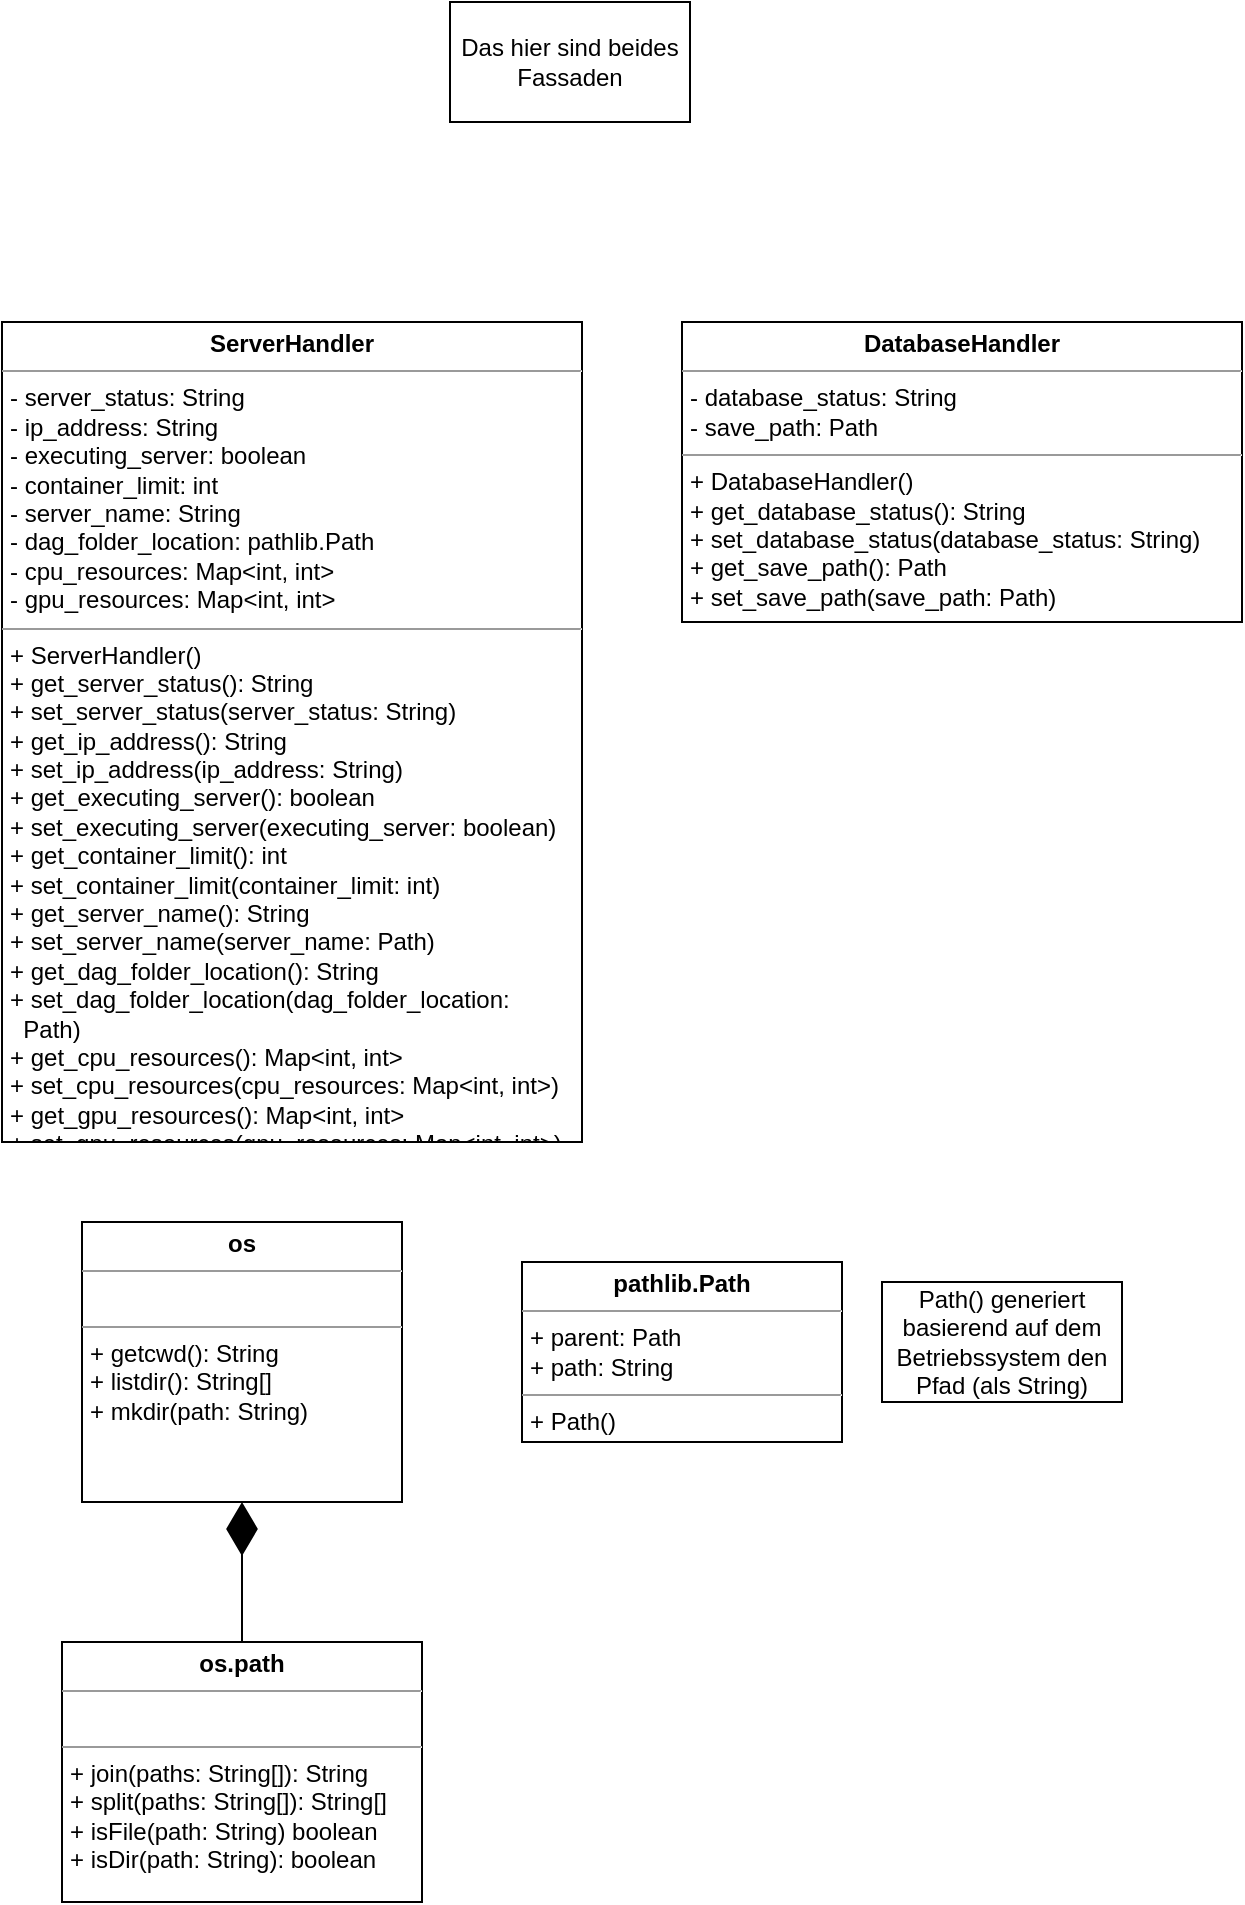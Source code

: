 <mxfile version="15.8.7" type="device"><diagram id="C5RBs43oDa-KdzZeNtuy" name="Page-1"><mxGraphModel dx="652" dy="500" grid="1" gridSize="10" guides="1" tooltips="1" connect="1" arrows="1" fold="1" page="1" pageScale="1" pageWidth="827" pageHeight="1169" math="0" shadow="0"><root><mxCell id="WIyWlLk6GJQsqaUBKTNV-0"/><mxCell id="WIyWlLk6GJQsqaUBKTNV-1" parent="WIyWlLk6GJQsqaUBKTNV-0"/><mxCell id="eIQceNs1QsFLlda-77z3-5" value="&lt;p style=&quot;margin: 0px ; margin-top: 4px ; text-align: center&quot;&gt;&lt;b&gt;ServerHandler&lt;/b&gt;&lt;/p&gt;&lt;hr size=&quot;1&quot;&gt;&lt;p style=&quot;margin: 0px ; margin-left: 4px&quot;&gt;- server_status: String&lt;/p&gt;&lt;p style=&quot;margin: 0px ; margin-left: 4px&quot;&gt;- ip_address: String&lt;/p&gt;&lt;p style=&quot;margin: 0px ; margin-left: 4px&quot;&gt;- executing_server: boolean&lt;/p&gt;&lt;p style=&quot;margin: 0px ; margin-left: 4px&quot;&gt;- container_limit: int&lt;/p&gt;&lt;p style=&quot;margin: 0px ; margin-left: 4px&quot;&gt;- server_name: String&lt;/p&gt;&lt;p style=&quot;margin: 0px ; margin-left: 4px&quot;&gt;- dag_folder_location: pathlib.Path&lt;/p&gt;&lt;p style=&quot;margin: 0px ; margin-left: 4px&quot;&gt;- cpu_resources: Map&amp;lt;int, int&amp;gt;&lt;/p&gt;&lt;p style=&quot;margin: 0px ; margin-left: 4px&quot;&gt;- gpu_resources: Map&amp;lt;int, int&amp;gt;&lt;/p&gt;&lt;hr size=&quot;1&quot;&gt;&lt;p style=&quot;margin: 0px ; margin-left: 4px&quot;&gt;+ ServerHandler()&lt;/p&gt;&lt;p style=&quot;margin: 0px ; margin-left: 4px&quot;&gt;+ get_server_status(): String&lt;/p&gt;&lt;p style=&quot;margin: 0px ; margin-left: 4px&quot;&gt;+ set_server_status(server_status: String)&lt;br&gt;&lt;/p&gt;&lt;p style=&quot;margin: 0px ; margin-left: 4px&quot;&gt;+ get_ip_address(): String&lt;/p&gt;&lt;p style=&quot;margin: 0px ; margin-left: 4px&quot;&gt;+ set_ip_address(ip_address: String)&lt;/p&gt;&lt;p style=&quot;margin: 0px ; margin-left: 4px&quot;&gt;+ get_executing_server(): boolean&lt;/p&gt;&lt;p style=&quot;margin: 0px ; margin-left: 4px&quot;&gt;+ set_executing_server(executing_server: boolean)&lt;/p&gt;&lt;p style=&quot;margin: 0px ; margin-left: 4px&quot;&gt;+ get_container_limit(): int&lt;/p&gt;&lt;p style=&quot;margin: 0px ; margin-left: 4px&quot;&gt;+ set_container_limit(container_limit: int)&lt;/p&gt;&lt;p style=&quot;margin: 0px ; margin-left: 4px&quot;&gt;+ get_server_name(): String&lt;/p&gt;&lt;p style=&quot;margin: 0px ; margin-left: 4px&quot;&gt;+ set_server_name(server_name: Path)&lt;/p&gt;&lt;p style=&quot;margin: 0px ; margin-left: 4px&quot;&gt;+ get_dag_folder_location(): String&lt;/p&gt;&lt;p style=&quot;margin: 0px ; margin-left: 4px&quot;&gt;+ set_dag_folder_location(dag_folder_location:&amp;nbsp;&lt;/p&gt;&lt;p style=&quot;margin: 0px ; margin-left: 4px&quot;&gt;&lt;span style=&quot;white-space: pre&quot;&gt;&amp;nbsp; &lt;/span&gt;Path)&lt;/p&gt;&lt;p style=&quot;margin: 0px ; margin-left: 4px&quot;&gt;+ get_cpu_resources(): Map&amp;lt;int, int&amp;gt;&lt;/p&gt;&lt;p style=&quot;margin: 0px ; margin-left: 4px&quot;&gt;+ set_cpu_resources(cpu_resources: Map&amp;lt;int, int&amp;gt;)&lt;/p&gt;&lt;p style=&quot;margin: 0px ; margin-left: 4px&quot;&gt;+ get_gpu_resources(): Map&amp;lt;int, int&amp;gt;&lt;/p&gt;&lt;p style=&quot;margin: 0px ; margin-left: 4px&quot;&gt;+ set_gpu_resources(gpu_resources: Map&amp;lt;int, int&amp;gt;)&lt;/p&gt;&lt;p style=&quot;margin: 0px ; margin-left: 4px&quot;&gt;&lt;br&gt;&lt;/p&gt;" style="verticalAlign=top;align=left;overflow=fill;fontSize=12;fontFamily=Helvetica;html=1;" parent="WIyWlLk6GJQsqaUBKTNV-1" vertex="1"><mxGeometry x="130" y="180" width="290" height="410" as="geometry"/></mxCell><mxCell id="eIQceNs1QsFLlda-77z3-6" value="&lt;p style=&quot;margin: 0px ; margin-top: 4px ; text-align: center&quot;&gt;&lt;b&gt;DatabaseHandler&lt;/b&gt;&lt;/p&gt;&lt;hr size=&quot;1&quot;&gt;&lt;p style=&quot;margin: 0px ; margin-left: 4px&quot;&gt;- database_status: String&lt;/p&gt;&lt;p style=&quot;margin: 0px ; margin-left: 4px&quot;&gt;- save_path: Path&lt;/p&gt;&lt;hr size=&quot;1&quot;&gt;&lt;p style=&quot;margin: 0px ; margin-left: 4px&quot;&gt;+ DatabaseHandler()&lt;/p&gt;&lt;p style=&quot;margin: 0px ; margin-left: 4px&quot;&gt;+ get_database_status(): String&lt;/p&gt;&lt;p style=&quot;margin: 0px ; margin-left: 4px&quot;&gt;+ set_database_status(database_status: String)&lt;/p&gt;&lt;p style=&quot;margin: 0px ; margin-left: 4px&quot;&gt;+ get_save_path(): Path&lt;/p&gt;&lt;p style=&quot;margin: 0px ; margin-left: 4px&quot;&gt;+ set_save_path(save_path: Path)&lt;/p&gt;&lt;p style=&quot;margin: 0px ; margin-left: 4px&quot;&gt;&lt;br&gt;&lt;/p&gt;" style="verticalAlign=top;align=left;overflow=fill;fontSize=12;fontFamily=Helvetica;html=1;" parent="WIyWlLk6GJQsqaUBKTNV-1" vertex="1"><mxGeometry x="470" y="180" width="280" height="150" as="geometry"/></mxCell><mxCell id="eIQceNs1QsFLlda-77z3-7" value="Das hier sind beides Fassaden" style="rounded=0;whiteSpace=wrap;html=1;" parent="WIyWlLk6GJQsqaUBKTNV-1" vertex="1"><mxGeometry x="354" y="20" width="120" height="60" as="geometry"/></mxCell><mxCell id="eIQceNs1QsFLlda-77z3-8" value="&lt;p style=&quot;margin: 0px ; margin-top: 4px ; text-align: center&quot;&gt;&lt;b&gt;os.path&lt;/b&gt;&lt;/p&gt;&lt;hr size=&quot;1&quot;&gt;&lt;p style=&quot;margin: 0px ; margin-left: 4px&quot;&gt;&lt;br&gt;&lt;/p&gt;&lt;hr size=&quot;1&quot;&gt;&lt;p style=&quot;margin: 0px ; margin-left: 4px&quot;&gt;+ join(paths: String[]): String&lt;br&gt;&lt;/p&gt;&lt;p style=&quot;margin: 0px ; margin-left: 4px&quot;&gt;+ split(paths: String[]): String[]&lt;/p&gt;&lt;p style=&quot;margin: 0px ; margin-left: 4px&quot;&gt;+ isFile(path: String) boolean&lt;/p&gt;&lt;p style=&quot;margin: 0px ; margin-left: 4px&quot;&gt;+ isDir(path: String): boolean&lt;/p&gt;&lt;p style=&quot;margin: 0px ; margin-left: 4px&quot;&gt;&lt;br&gt;&lt;/p&gt;&lt;p style=&quot;margin: 0px ; margin-left: 4px&quot;&gt;&lt;br&gt;&lt;/p&gt;&lt;p style=&quot;margin: 0px ; margin-left: 4px&quot;&gt;&lt;br&gt;&lt;/p&gt;" style="verticalAlign=top;align=left;overflow=fill;fontSize=12;fontFamily=Helvetica;html=1;" parent="WIyWlLk6GJQsqaUBKTNV-1" vertex="1"><mxGeometry x="160" y="840" width="180" height="130" as="geometry"/></mxCell><mxCell id="eIQceNs1QsFLlda-77z3-9" value="&lt;p style=&quot;margin: 0px ; margin-top: 4px ; text-align: center&quot;&gt;&lt;b&gt;pathlib.Path&lt;/b&gt;&lt;/p&gt;&lt;hr size=&quot;1&quot;&gt;&lt;p style=&quot;margin: 0px ; margin-left: 4px&quot;&gt;+ parent: Path&lt;/p&gt;&lt;p style=&quot;margin: 0px ; margin-left: 4px&quot;&gt;+ path: String&lt;/p&gt;&lt;hr size=&quot;1&quot;&gt;&lt;p style=&quot;margin: 0px ; margin-left: 4px&quot;&gt;+ Path()&lt;/p&gt;" style="verticalAlign=top;align=left;overflow=fill;fontSize=12;fontFamily=Helvetica;html=1;" parent="WIyWlLk6GJQsqaUBKTNV-1" vertex="1"><mxGeometry x="390" y="650" width="160" height="90" as="geometry"/></mxCell><mxCell id="eIQceNs1QsFLlda-77z3-10" value="&lt;p style=&quot;margin: 0px ; margin-top: 4px ; text-align: center&quot;&gt;&lt;b&gt;os&lt;/b&gt;&lt;/p&gt;&lt;hr size=&quot;1&quot;&gt;&lt;p style=&quot;margin: 0px ; margin-left: 4px&quot;&gt;&lt;br&gt;&lt;/p&gt;&lt;hr size=&quot;1&quot;&gt;&lt;p style=&quot;margin: 0px 0px 0px 4px&quot;&gt;+ getcwd(): String&lt;/p&gt;&lt;p style=&quot;margin: 0px 0px 0px 4px&quot;&gt;+ listdir(): String[]&lt;/p&gt;&lt;p style=&quot;margin: 0px 0px 0px 4px&quot;&gt;+ mkdir(path: String)&lt;br&gt;&lt;/p&gt;&lt;div&gt;&lt;br&gt;&lt;/div&gt;" style="verticalAlign=top;align=left;overflow=fill;fontSize=12;fontFamily=Helvetica;html=1;" parent="WIyWlLk6GJQsqaUBKTNV-1" vertex="1"><mxGeometry x="170" y="630" width="160" height="140" as="geometry"/></mxCell><mxCell id="eIQceNs1QsFLlda-77z3-11" value="" style="endArrow=diamondThin;endFill=1;endSize=24;html=1;rounded=0;" parent="WIyWlLk6GJQsqaUBKTNV-1" source="eIQceNs1QsFLlda-77z3-8" target="eIQceNs1QsFLlda-77z3-10" edge="1"><mxGeometry width="160" relative="1" as="geometry"><mxPoint x="470" y="810" as="sourcePoint"/><mxPoint x="630" y="810" as="targetPoint"/></mxGeometry></mxCell><mxCell id="eIQceNs1QsFLlda-77z3-12" value="Path() generiert basierend auf dem Betriebssystem den Pfad (als String)" style="rounded=0;whiteSpace=wrap;html=1;" parent="WIyWlLk6GJQsqaUBKTNV-1" vertex="1"><mxGeometry x="570" y="660" width="120" height="60" as="geometry"/></mxCell></root></mxGraphModel></diagram></mxfile>